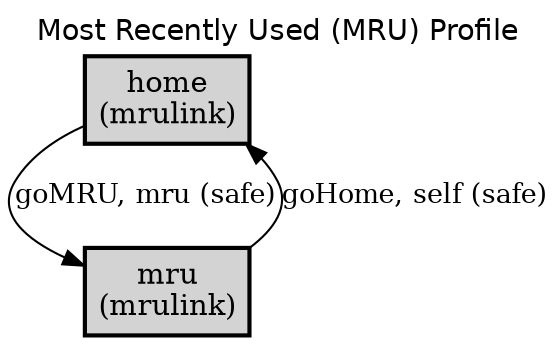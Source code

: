 digraph application_state_diagram {
  graph [
    labelloc="t";
    fontname="Helvetica"
    label="Most Recently Used (MRU) Profile";
    URL="index.html" target="_parent"
  ];
  node [shape = box, style = "bold,filled" fillcolor="lightgray"];

    home [margin=0.02, label=<<table cellspacing="0" cellpadding="5" border="0"><tr><td>home<br />(mrulink)<br /></td></tr></table>>,shape=box URL="docs/semantic.home.html" target="_parent"]
    mru [margin=0.02, label=<<table cellspacing="0" cellpadding="5" border="0"><tr><td>mru<br />(mrulink)<br /></td></tr></table>>,shape=box URL="docs/semantic.mru.html" target="_parent"]

    home -> mru [label = "goMRU, mru (safe)" URL="docs/safe.goMRU.html" target="_parent" fontsize=13];
    mru -> home [label = "goHome, self (safe)" URL="docs/safe.goHome.html" target="_parent" fontsize=13];


}